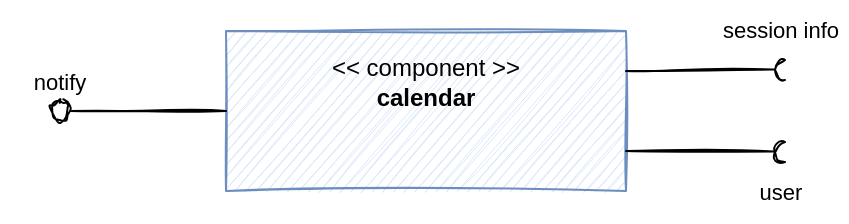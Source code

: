<mxfile version="20.0.3" type="device"><diagram id="C8rlXH7VphF8d7YjQnWW" name="Page-1"><mxGraphModel dx="2222" dy="3018" grid="1" gridSize="10" guides="1" tooltips="1" connect="1" arrows="1" fold="1" page="1" pageScale="1" pageWidth="850" pageHeight="1100" math="0" shadow="0"><root><mxCell id="0"/><mxCell id="1" parent="0"/><mxCell id="ptSCs-bb1mGewk6OsEbm-3" value="" style="rounded=0;whiteSpace=wrap;html=1;sketch=1;fillColor=#dae8fc;strokeColor=#6c8ebf;" parent="1" vertex="1"><mxGeometry x="326" y="-589.5" width="200" height="80" as="geometry"/></mxCell><mxCell id="ptSCs-bb1mGewk6OsEbm-4" value="&amp;lt;&amp;lt; component &amp;gt;&amp;gt;&lt;br&gt;&lt;b&gt;calendar&lt;/b&gt;" style="text;html=1;strokeColor=none;fillColor=none;align=center;verticalAlign=middle;whiteSpace=wrap;rounded=0;sketch=1;" parent="1" vertex="1"><mxGeometry x="371" y="-579.5" width="110" height="30" as="geometry"/></mxCell><mxCell id="ptSCs-bb1mGewk6OsEbm-35" value="" style="shape=requiredInterface;html=1;fontSize=12;align=center;fillColor=default;points=[];aspect=fixed;resizable=0;verticalAlign=middle;labelPosition=center;verticalLabelPosition=top;flipH=1;sketch=1;" parent="1" vertex="1"><mxGeometry x="600.5" y="-575" width="5" height="10" as="geometry"/></mxCell><mxCell id="ptSCs-bb1mGewk6OsEbm-36" value="" style="endArrow=none;html=1;sketch=1;exitX=1;exitY=0.25;exitDx=0;exitDy=0;entryX=1.115;entryY=0.481;entryDx=0;entryDy=0;entryPerimeter=0;" parent="1" source="ptSCs-bb1mGewk6OsEbm-3" target="ptSCs-bb1mGewk6OsEbm-35" edge="1"><mxGeometry width="50" height="50" relative="1" as="geometry"><mxPoint x="439.5" y="-489.5" as="sourcePoint"/><mxPoint x="559.5" y="-519.5" as="targetPoint"/></mxGeometry></mxCell><mxCell id="ptSCs-bb1mGewk6OsEbm-37" value="session info" style="text;html=1;strokeColor=none;fillColor=none;align=center;verticalAlign=middle;whiteSpace=wrap;rounded=0;sketch=1;fontSize=11;" parent="1" vertex="1"><mxGeometry x="569.5" y="-605" width="67" height="30" as="geometry"/></mxCell><mxCell id="ptSCs-bb1mGewk6OsEbm-45" value="" style="endArrow=none;html=1;sketch=1;exitX=0;exitY=0.5;exitDx=0;exitDy=0;entryX=1;entryY=0.5;entryDx=0;entryDy=0;" parent="1" source="ptSCs-bb1mGewk6OsEbm-3" target="ptSCs-bb1mGewk6OsEbm-46" edge="1"><mxGeometry width="50" height="50" relative="1" as="geometry"><mxPoint x="239.5" y="-469.5" as="sourcePoint"/><mxPoint x="-0.5" y="-469.5" as="targetPoint"/></mxGeometry></mxCell><mxCell id="ptSCs-bb1mGewk6OsEbm-46" value="" style="ellipse;whiteSpace=wrap;html=1;aspect=fixed;sketch=1;fillColor=default;" parent="1" vertex="1"><mxGeometry x="238" y="-554.5" width="10" height="10" as="geometry"/></mxCell><mxCell id="ptSCs-bb1mGewk6OsEbm-47" value="notify" style="text;html=1;strokeColor=none;fillColor=none;align=center;verticalAlign=middle;whiteSpace=wrap;rounded=0;sketch=1;fontSize=11;" parent="1" vertex="1"><mxGeometry x="213" y="-579.5" width="60" height="30" as="geometry"/></mxCell><mxCell id="pvZPNQGFjlgSp9DY7FMd-1" value="" style="shape=requiredInterface;html=1;fontSize=12;align=center;fillColor=default;points=[];aspect=fixed;resizable=0;verticalAlign=middle;labelPosition=center;verticalLabelPosition=top;flipH=1;sketch=1;" parent="1" vertex="1"><mxGeometry x="600.5" y="-534" width="5" height="10" as="geometry"/></mxCell><mxCell id="pvZPNQGFjlgSp9DY7FMd-2" value="" style="endArrow=none;html=1;sketch=1;entryX=1.115;entryY=0.481;entryDx=0;entryDy=0;entryPerimeter=0;exitX=1;exitY=0.75;exitDx=0;exitDy=0;" parent="1" source="ptSCs-bb1mGewk6OsEbm-3" target="pvZPNQGFjlgSp9DY7FMd-1" edge="1"><mxGeometry width="50" height="50" relative="1" as="geometry"><mxPoint x="543" y="-519.5" as="sourcePoint"/><mxPoint x="569.5" y="-481.5" as="targetPoint"/></mxGeometry></mxCell><mxCell id="pvZPNQGFjlgSp9DY7FMd-3" value="user" style="text;html=1;strokeColor=none;fillColor=none;align=center;verticalAlign=middle;whiteSpace=wrap;rounded=0;sketch=1;fontSize=11;" parent="1" vertex="1"><mxGeometry x="569.5" y="-524" width="67" height="30" as="geometry"/></mxCell></root></mxGraphModel></diagram></mxfile>